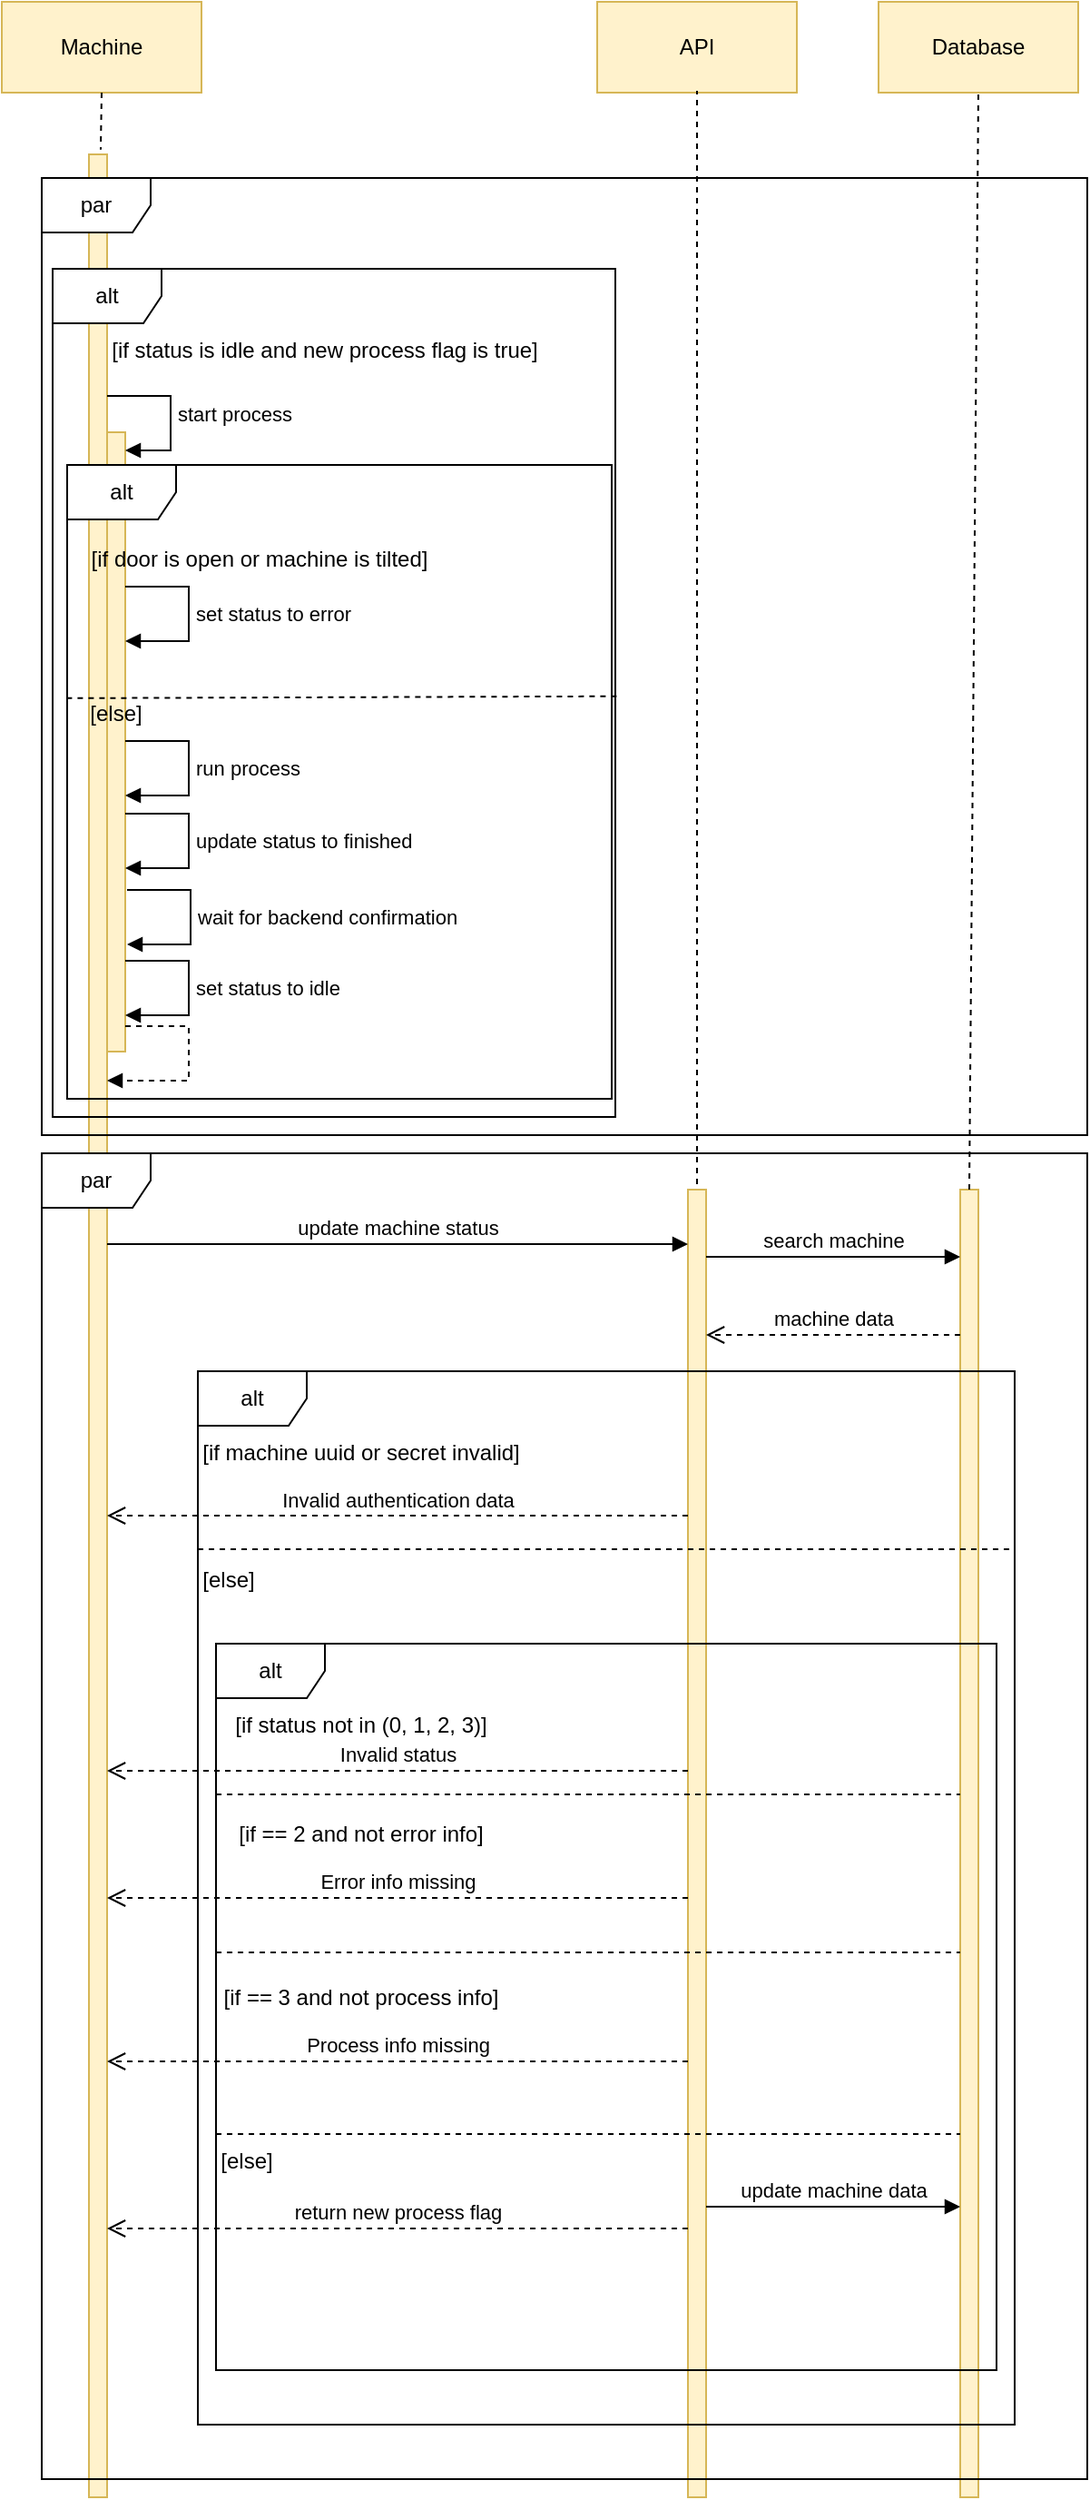 <mxfile version="24.3.1" type="google">
  <diagram name="Página-1" id="xK1486R8k1V4CFzhHgOP">
    <mxGraphModel grid="1" page="1" gridSize="10" guides="1" tooltips="1" connect="1" arrows="1" fold="1" pageScale="1" pageWidth="827" pageHeight="1169" math="0" shadow="0">
      <root>
        <mxCell id="0" />
        <mxCell id="1" parent="0" />
        <mxCell id="jQp7IOUzSW-dYS06l6B2-5" value="" style="html=1;points=[[0,0,0,0,5],[0,1,0,0,-5],[1,0,0,0,5],[1,1,0,0,-5]];perimeter=orthogonalPerimeter;outlineConnect=0;targetShapes=umlLifeline;portConstraint=eastwest;newEdgeStyle={&quot;curved&quot;:0,&quot;rounded&quot;:0};fillColor=#fff2cc;strokeColor=#d6b656;" vertex="1" parent="1">
          <mxGeometry x="140" y="-500" width="10" height="1290" as="geometry" />
        </mxCell>
        <mxCell id="jQp7IOUzSW-dYS06l6B2-7" value="" style="html=1;points=[[0,0,0,0,5],[0,1,0,0,-5],[1,0,0,0,5],[1,1,0,0,-5]];perimeter=orthogonalPerimeter;outlineConnect=0;targetShapes=umlLifeline;portConstraint=eastwest;newEdgeStyle={&quot;curved&quot;:0,&quot;rounded&quot;:0};fillColor=#fff2cc;strokeColor=#d6b656;" vertex="1" parent="1">
          <mxGeometry x="470" y="70" width="10" height="720" as="geometry" />
        </mxCell>
        <mxCell id="jQp7IOUzSW-dYS06l6B2-8" value="update machine status" style="html=1;verticalAlign=bottom;endArrow=block;curved=0;rounded=0;entryX=0;entryY=0.127;entryDx=0;entryDy=0;entryPerimeter=0;exitX=1;exitY=0.127;exitDx=0;exitDy=0;exitPerimeter=0;" edge="1" parent="1">
          <mxGeometry relative="1" as="geometry">
            <mxPoint x="150" y="100.0" as="sourcePoint" />
            <mxPoint x="470" y="100.0" as="targetPoint" />
          </mxGeometry>
        </mxCell>
        <mxCell id="jQp7IOUzSW-dYS06l6B2-10" value="" style="html=1;points=[[0,0,0,0,5],[0,1,0,0,-5],[1,0,0,0,5],[1,1,0,0,-5]];perimeter=orthogonalPerimeter;outlineConnect=0;targetShapes=umlLifeline;portConstraint=eastwest;newEdgeStyle={&quot;curved&quot;:0,&quot;rounded&quot;:0};fillColor=#fff2cc;strokeColor=#d6b656;" vertex="1" parent="1">
          <mxGeometry x="620" y="70" width="10" height="720" as="geometry" />
        </mxCell>
        <mxCell id="jQp7IOUzSW-dYS06l6B2-11" value="search machine" style="html=1;verticalAlign=bottom;endArrow=block;curved=0;rounded=0;entryX=0;entryY=0;entryDx=0;entryDy=5;" edge="1" parent="1">
          <mxGeometry relative="1" as="geometry">
            <mxPoint x="480" y="107.0" as="sourcePoint" />
            <mxPoint x="620" y="107.0" as="targetPoint" />
          </mxGeometry>
        </mxCell>
        <mxCell id="jQp7IOUzSW-dYS06l6B2-13" value="alt" style="shape=umlFrame;whiteSpace=wrap;html=1;pointerEvents=0;" vertex="1" parent="1">
          <mxGeometry x="200" y="170" width="450" height="580" as="geometry" />
        </mxCell>
        <mxCell id="jQp7IOUzSW-dYS06l6B2-14" value="[if machine uuid or secret invalid]" style="text;html=1;align=center;verticalAlign=middle;whiteSpace=wrap;rounded=0;" vertex="1" parent="1">
          <mxGeometry x="200" y="200" width="180" height="30" as="geometry" />
        </mxCell>
        <mxCell id="jQp7IOUzSW-dYS06l6B2-15" value="Invalid authentication data" style="html=1;verticalAlign=bottom;endArrow=open;dashed=1;endSize=8;curved=0;rounded=0;" edge="1" parent="1" target="jQp7IOUzSW-dYS06l6B2-5">
          <mxGeometry relative="1" as="geometry">
            <mxPoint x="470" y="249.5" as="sourcePoint" />
            <mxPoint x="390" y="249.5" as="targetPoint" />
          </mxGeometry>
        </mxCell>
        <mxCell id="jQp7IOUzSW-dYS06l6B2-16" value="" style="endArrow=none;dashed=1;html=1;rounded=0;" edge="1" parent="1">
          <mxGeometry width="50" height="50" relative="1" as="geometry">
            <mxPoint x="200" y="268" as="sourcePoint" />
            <mxPoint x="650" y="268" as="targetPoint" />
          </mxGeometry>
        </mxCell>
        <mxCell id="jQp7IOUzSW-dYS06l6B2-17" value="[else]" style="text;html=1;align=center;verticalAlign=middle;whiteSpace=wrap;rounded=0;" vertex="1" parent="1">
          <mxGeometry x="202" y="270" width="30" height="30" as="geometry" />
        </mxCell>
        <mxCell id="jQp7IOUzSW-dYS06l6B2-18" value="alt" style="shape=umlFrame;whiteSpace=wrap;html=1;pointerEvents=0;" vertex="1" parent="1">
          <mxGeometry x="210" y="320" width="430" height="400" as="geometry" />
        </mxCell>
        <mxCell id="jQp7IOUzSW-dYS06l6B2-19" value="[if status not in (0, 1, 2, 3)]" style="text;html=1;align=center;verticalAlign=middle;whiteSpace=wrap;rounded=0;" vertex="1" parent="1">
          <mxGeometry x="210" y="350" width="160" height="30" as="geometry" />
        </mxCell>
        <mxCell id="jQp7IOUzSW-dYS06l6B2-21" value="" style="endArrow=none;dashed=1;html=1;rounded=0;" edge="1" parent="1">
          <mxGeometry width="50" height="50" relative="1" as="geometry">
            <mxPoint x="210" y="403" as="sourcePoint" />
            <mxPoint x="620" y="403" as="targetPoint" />
          </mxGeometry>
        </mxCell>
        <mxCell id="jQp7IOUzSW-dYS06l6B2-22" value="machine data" style="html=1;verticalAlign=bottom;endArrow=open;dashed=1;endSize=8;curved=0;rounded=0;exitX=0;exitY=1;exitDx=0;exitDy=-5;" edge="1" parent="1">
          <mxGeometry relative="1" as="geometry">
            <mxPoint x="480" y="150" as="targetPoint" />
            <mxPoint x="620" y="150" as="sourcePoint" />
          </mxGeometry>
        </mxCell>
        <mxCell id="jQp7IOUzSW-dYS06l6B2-23" value="Invalid status" style="html=1;verticalAlign=bottom;endArrow=open;dashed=1;endSize=8;curved=0;rounded=0;" edge="1" parent="1" target="jQp7IOUzSW-dYS06l6B2-5">
          <mxGeometry relative="1" as="geometry">
            <mxPoint x="470" y="390" as="sourcePoint" />
            <mxPoint x="250" y="390.5" as="targetPoint" />
          </mxGeometry>
        </mxCell>
        <mxCell id="jQp7IOUzSW-dYS06l6B2-24" value="[if == 2 and not error info]" style="text;html=1;align=center;verticalAlign=middle;whiteSpace=wrap;rounded=0;" vertex="1" parent="1">
          <mxGeometry x="210" y="410" width="160" height="30" as="geometry" />
        </mxCell>
        <mxCell id="jQp7IOUzSW-dYS06l6B2-25" value="Error info missing" style="html=1;verticalAlign=bottom;endArrow=open;dashed=1;endSize=8;curved=0;rounded=0;" edge="1" parent="1" target="jQp7IOUzSW-dYS06l6B2-5">
          <mxGeometry relative="1" as="geometry">
            <mxPoint x="470" y="460" as="sourcePoint" />
            <mxPoint x="250" y="460.5" as="targetPoint" />
          </mxGeometry>
        </mxCell>
        <mxCell id="jQp7IOUzSW-dYS06l6B2-26" value="" style="endArrow=none;dashed=1;html=1;rounded=0;" edge="1" parent="1">
          <mxGeometry width="50" height="50" relative="1" as="geometry">
            <mxPoint x="210" y="490" as="sourcePoint" />
            <mxPoint x="620" y="490" as="targetPoint" />
          </mxGeometry>
        </mxCell>
        <mxCell id="jQp7IOUzSW-dYS06l6B2-27" value="[if == 3 and not process info]" style="text;html=1;align=center;verticalAlign=middle;whiteSpace=wrap;rounded=0;" vertex="1" parent="1">
          <mxGeometry x="210" y="500" width="160" height="30" as="geometry" />
        </mxCell>
        <mxCell id="jQp7IOUzSW-dYS06l6B2-28" value="Process info missing" style="html=1;verticalAlign=bottom;endArrow=open;dashed=1;endSize=8;curved=0;rounded=0;" edge="1" parent="1" target="jQp7IOUzSW-dYS06l6B2-5">
          <mxGeometry relative="1" as="geometry">
            <mxPoint x="470" y="550" as="sourcePoint" />
            <mxPoint x="250" y="550.5" as="targetPoint" />
          </mxGeometry>
        </mxCell>
        <mxCell id="jQp7IOUzSW-dYS06l6B2-29" value="" style="endArrow=none;dashed=1;html=1;rounded=0;" edge="1" parent="1">
          <mxGeometry width="50" height="50" relative="1" as="geometry">
            <mxPoint x="210" y="590" as="sourcePoint" />
            <mxPoint x="620" y="590" as="targetPoint" />
          </mxGeometry>
        </mxCell>
        <mxCell id="jQp7IOUzSW-dYS06l6B2-30" value="[else]" style="text;html=1;align=center;verticalAlign=middle;whiteSpace=wrap;rounded=0;" vertex="1" parent="1">
          <mxGeometry x="212" y="590" width="30" height="30" as="geometry" />
        </mxCell>
        <mxCell id="jQp7IOUzSW-dYS06l6B2-31" value="update machine data" style="html=1;verticalAlign=bottom;endArrow=block;curved=0;rounded=0;" edge="1" parent="1" target="jQp7IOUzSW-dYS06l6B2-10">
          <mxGeometry width="80" relative="1" as="geometry">
            <mxPoint x="480" y="630" as="sourcePoint" />
            <mxPoint x="560" y="630" as="targetPoint" />
          </mxGeometry>
        </mxCell>
        <mxCell id="jQp7IOUzSW-dYS06l6B2-32" value="return new process flag" style="html=1;verticalAlign=bottom;endArrow=open;dashed=1;endSize=8;curved=0;rounded=0;" edge="1" parent="1">
          <mxGeometry relative="1" as="geometry">
            <mxPoint x="470" y="642" as="sourcePoint" />
            <mxPoint x="150" y="642" as="targetPoint" />
          </mxGeometry>
        </mxCell>
        <mxCell id="jQp7IOUzSW-dYS06l6B2-33" value="par" style="shape=umlFrame;whiteSpace=wrap;html=1;pointerEvents=0;" vertex="1" parent="1">
          <mxGeometry x="114" y="50" width="576" height="730" as="geometry" />
        </mxCell>
        <mxCell id="jQp7IOUzSW-dYS06l6B2-34" value="par" style="shape=umlFrame;whiteSpace=wrap;html=1;pointerEvents=0;" vertex="1" parent="1">
          <mxGeometry x="114" y="-487" width="576" height="527" as="geometry" />
        </mxCell>
        <mxCell id="jQp7IOUzSW-dYS06l6B2-36" value="alt" style="shape=umlFrame;whiteSpace=wrap;html=1;pointerEvents=0;" vertex="1" parent="1">
          <mxGeometry x="120" y="-437" width="310" height="467" as="geometry" />
        </mxCell>
        <mxCell id="jQp7IOUzSW-dYS06l6B2-37" value="[if status is idle and new process flag is true]" style="text;html=1;align=center;verticalAlign=middle;whiteSpace=wrap;rounded=0;" vertex="1" parent="1">
          <mxGeometry x="150" y="-407" width="240" height="30" as="geometry" />
        </mxCell>
        <mxCell id="jQp7IOUzSW-dYS06l6B2-39" value="" style="html=1;points=[[0,0,0,0,5],[0,1,0,0,-5],[1,0,0,0,5],[1,1,0,0,-5]];perimeter=orthogonalPerimeter;outlineConnect=0;targetShapes=umlLifeline;portConstraint=eastwest;newEdgeStyle={&quot;curved&quot;:0,&quot;rounded&quot;:0};fillColor=#fff2cc;strokeColor=#d6b656;" vertex="1" parent="1">
          <mxGeometry x="150" y="-347" width="10" height="341" as="geometry" />
        </mxCell>
        <mxCell id="jQp7IOUzSW-dYS06l6B2-40" value="start process" style="html=1;align=left;spacingLeft=2;endArrow=block;rounded=0;edgeStyle=orthogonalEdgeStyle;curved=0;rounded=0;" edge="1" parent="1" target="jQp7IOUzSW-dYS06l6B2-39">
          <mxGeometry relative="1" as="geometry">
            <mxPoint x="150" y="-367" as="sourcePoint" />
            <Array as="points">
              <mxPoint x="185" y="-337" />
            </Array>
          </mxGeometry>
        </mxCell>
        <mxCell id="jQp7IOUzSW-dYS06l6B2-41" value="alt" style="shape=umlFrame;whiteSpace=wrap;html=1;pointerEvents=0;" vertex="1" parent="1">
          <mxGeometry x="128" y="-329" width="300" height="349" as="geometry" />
        </mxCell>
        <mxCell id="jQp7IOUzSW-dYS06l6B2-42" value="[if door is open or machine is tilted]" style="text;html=1;align=center;verticalAlign=middle;whiteSpace=wrap;rounded=0;" vertex="1" parent="1">
          <mxGeometry x="114" y="-292" width="240" height="30" as="geometry" />
        </mxCell>
        <mxCell id="jQp7IOUzSW-dYS06l6B2-43" value="set status to error" style="html=1;align=left;spacingLeft=2;endArrow=block;rounded=0;edgeStyle=orthogonalEdgeStyle;curved=0;rounded=0;" edge="1" parent="1" target="jQp7IOUzSW-dYS06l6B2-39">
          <mxGeometry relative="1" as="geometry">
            <mxPoint x="160" y="-262" as="sourcePoint" />
            <Array as="points">
              <mxPoint x="195" y="-262" />
              <mxPoint x="195" y="-232" />
            </Array>
            <mxPoint x="170" y="-232" as="targetPoint" />
          </mxGeometry>
        </mxCell>
        <mxCell id="jQp7IOUzSW-dYS06l6B2-44" value="" style="endArrow=none;dashed=1;html=1;rounded=0;exitX=-0.001;exitY=0.368;exitDx=0;exitDy=0;exitPerimeter=0;entryX=1.003;entryY=0.504;entryDx=0;entryDy=0;entryPerimeter=0;" edge="1" parent="1" source="jQp7IOUzSW-dYS06l6B2-41" target="jQp7IOUzSW-dYS06l6B2-36">
          <mxGeometry width="50" height="50" relative="1" as="geometry">
            <mxPoint x="390" y="103" as="sourcePoint" />
            <mxPoint x="430" y="-209" as="targetPoint" />
          </mxGeometry>
        </mxCell>
        <mxCell id="jQp7IOUzSW-dYS06l6B2-45" value="[else]" style="text;html=1;align=center;verticalAlign=middle;whiteSpace=wrap;rounded=0;" vertex="1" parent="1">
          <mxGeometry x="140" y="-207" width="30" height="30" as="geometry" />
        </mxCell>
        <mxCell id="jQp7IOUzSW-dYS06l6B2-46" value="run process" style="html=1;align=left;spacingLeft=2;endArrow=block;rounded=0;edgeStyle=orthogonalEdgeStyle;curved=0;rounded=0;" edge="1" parent="1">
          <mxGeometry relative="1" as="geometry">
            <mxPoint x="160" y="-177" as="sourcePoint" />
            <Array as="points">
              <mxPoint x="195" y="-177" />
              <mxPoint x="195" y="-147" />
            </Array>
            <mxPoint x="160" y="-147" as="targetPoint" />
          </mxGeometry>
        </mxCell>
        <mxCell id="jQp7IOUzSW-dYS06l6B2-47" value="update status to finished" style="html=1;align=left;spacingLeft=2;endArrow=block;rounded=0;edgeStyle=orthogonalEdgeStyle;curved=0;rounded=0;" edge="1" parent="1">
          <mxGeometry relative="1" as="geometry">
            <mxPoint x="160" y="-137" as="sourcePoint" />
            <Array as="points">
              <mxPoint x="195" y="-137" />
              <mxPoint x="195" y="-107" />
            </Array>
            <mxPoint x="160" y="-107" as="targetPoint" />
          </mxGeometry>
        </mxCell>
        <mxCell id="jQp7IOUzSW-dYS06l6B2-48" value="wait for backend confirmation" style="html=1;align=left;spacingLeft=2;endArrow=block;rounded=0;edgeStyle=orthogonalEdgeStyle;curved=0;rounded=0;" edge="1" parent="1">
          <mxGeometry relative="1" as="geometry">
            <mxPoint x="161" y="-95" as="sourcePoint" />
            <Array as="points">
              <mxPoint x="196" y="-95" />
              <mxPoint x="196" y="-65" />
            </Array>
            <mxPoint x="161" y="-65" as="targetPoint" />
          </mxGeometry>
        </mxCell>
        <mxCell id="jQp7IOUzSW-dYS06l6B2-49" value="set status to idle" style="html=1;align=left;spacingLeft=2;endArrow=block;rounded=0;edgeStyle=orthogonalEdgeStyle;curved=0;rounded=0;" edge="1" parent="1">
          <mxGeometry relative="1" as="geometry">
            <mxPoint x="160" y="-56" as="sourcePoint" />
            <Array as="points">
              <mxPoint x="195" y="-56" />
              <mxPoint x="195" y="-26" />
            </Array>
            <mxPoint x="160" y="-26" as="targetPoint" />
          </mxGeometry>
        </mxCell>
        <mxCell id="jQp7IOUzSW-dYS06l6B2-50" value="" style="html=1;align=left;spacingLeft=2;endArrow=block;rounded=0;edgeStyle=orthogonalEdgeStyle;curved=0;rounded=0;dashed=1;" edge="1" parent="1" target="jQp7IOUzSW-dYS06l6B2-5">
          <mxGeometry relative="1" as="geometry">
            <mxPoint x="160" y="-20" as="sourcePoint" />
            <Array as="points">
              <mxPoint x="195" y="-20" />
              <mxPoint x="195" y="10" />
            </Array>
            <mxPoint x="160" y="10" as="targetPoint" />
          </mxGeometry>
        </mxCell>
        <mxCell id="jQp7IOUzSW-dYS06l6B2-51" value="Machine" style="html=1;whiteSpace=wrap;fillColor=#fff2cc;strokeColor=#d6b656;" vertex="1" parent="1">
          <mxGeometry x="92" y="-584" width="110" height="50" as="geometry" />
        </mxCell>
        <mxCell id="jQp7IOUzSW-dYS06l6B2-52" value="API" style="html=1;whiteSpace=wrap;fillColor=#fff2cc;strokeColor=#d6b656;" vertex="1" parent="1">
          <mxGeometry x="420" y="-584" width="110" height="50" as="geometry" />
        </mxCell>
        <mxCell id="jQp7IOUzSW-dYS06l6B2-53" value="Database" style="html=1;whiteSpace=wrap;fillColor=#fff2cc;strokeColor=#d6b656;" vertex="1" parent="1">
          <mxGeometry x="575" y="-584" width="110" height="50" as="geometry" />
        </mxCell>
        <mxCell id="jQp7IOUzSW-dYS06l6B2-54" style="edgeStyle=orthogonalEdgeStyle;rounded=0;orthogonalLoop=1;jettySize=auto;html=1;exitX=0.5;exitY=1;exitDx=0;exitDy=0;endArrow=none;endFill=0;dashed=1;" edge="1" parent="1" source="jQp7IOUzSW-dYS06l6B2-52" target="jQp7IOUzSW-dYS06l6B2-7">
          <mxGeometry relative="1" as="geometry">
            <Array as="points">
              <mxPoint x="475" y="-535" />
            </Array>
          </mxGeometry>
        </mxCell>
        <mxCell id="jQp7IOUzSW-dYS06l6B2-55" style="edgeStyle=orthogonalEdgeStyle;rounded=0;orthogonalLoop=1;jettySize=auto;html=1;exitX=0.5;exitY=1;exitDx=0;exitDy=0;entryX=0.648;entryY=-0.002;entryDx=0;entryDy=0;entryPerimeter=0;dashed=1;endArrow=none;endFill=0;" edge="1" parent="1" source="jQp7IOUzSW-dYS06l6B2-51" target="jQp7IOUzSW-dYS06l6B2-5">
          <mxGeometry relative="1" as="geometry" />
        </mxCell>
        <mxCell id="jQp7IOUzSW-dYS06l6B2-57" value="" style="endArrow=none;dashed=1;html=1;rounded=0;entryX=0.5;entryY=1;entryDx=0;entryDy=0;" edge="1" parent="1">
          <mxGeometry width="50" height="50" relative="1" as="geometry">
            <mxPoint x="625" y="70" as="sourcePoint" />
            <mxPoint x="630" y="-534" as="targetPoint" />
          </mxGeometry>
        </mxCell>
      </root>
    </mxGraphModel>
  </diagram>
</mxfile>
